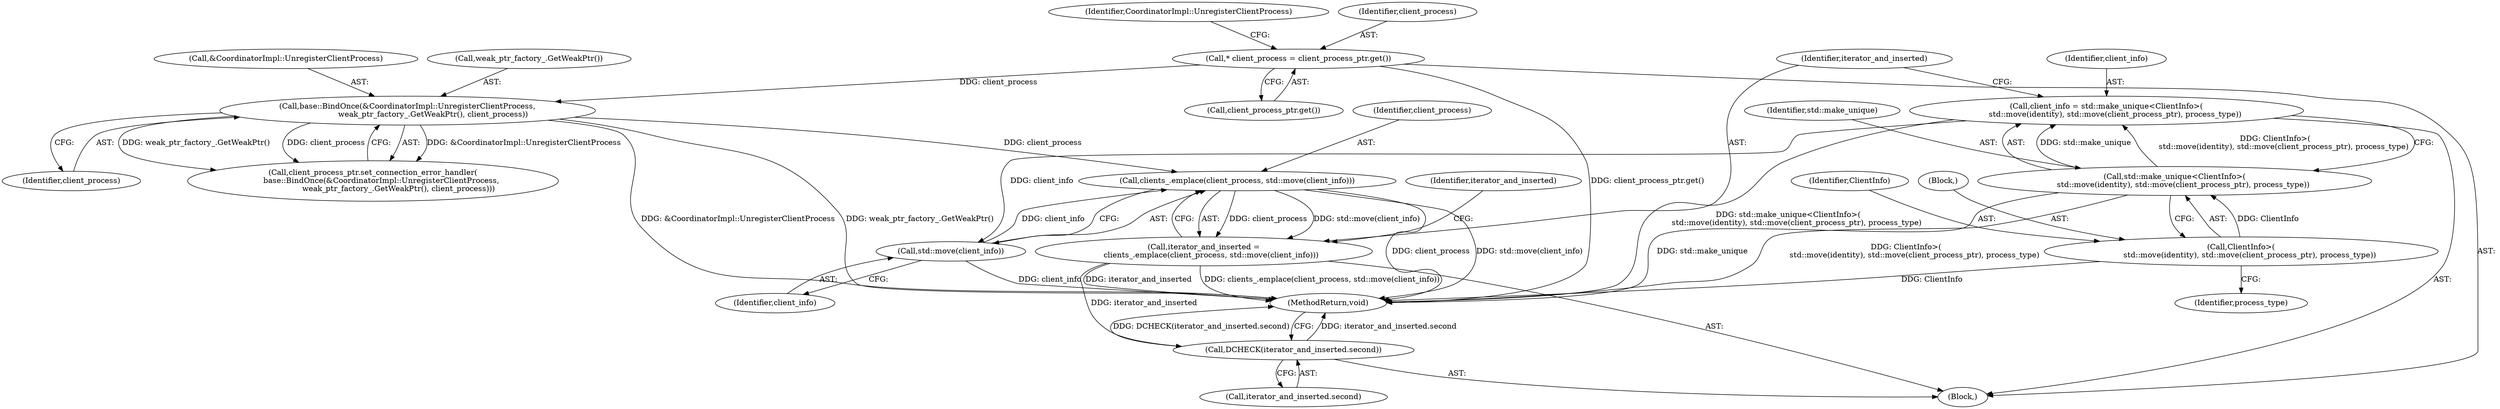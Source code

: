 digraph "0_Chrome_fa76a9f7ef6a028f83f97c181b150ecfd2b13be1_3@pointer" {
"1000137" [label="(Call,clients_.emplace(client_process, std::move(client_info)))"];
"1000111" [label="(Call,base::BindOnce(&CoordinatorImpl::UnregisterClientProcess,\n                     weak_ptr_factory_.GetWeakPtr(), client_process))"];
"1000107" [label="(Call,* client_process = client_process_ptr.get())"];
"1000139" [label="(Call,std::move(client_info))"];
"1000121" [label="(Call,client_info = std::make_unique<ClientInfo>(\n       std::move(identity), std::move(client_process_ptr), process_type))"];
"1000123" [label="(Call,std::make_unique<ClientInfo>(\n       std::move(identity), std::move(client_process_ptr), process_type))"];
"1000125" [label="(Call,ClientInfo>(\n       std::move(identity), std::move(client_process_ptr), process_type))"];
"1000135" [label="(Call,iterator_and_inserted =\n      clients_.emplace(client_process, std::move(client_info)))"];
"1000141" [label="(Call,DCHECK(iterator_and_inserted.second))"];
"1000123" [label="(Call,std::make_unique<ClientInfo>(\n       std::move(identity), std::move(client_process_ptr), process_type))"];
"1000112" [label="(Call,&CoordinatorImpl::UnregisterClientProcess)"];
"1000127" [label="(Block,)"];
"1000107" [label="(Call,* client_process = client_process_ptr.get())"];
"1000136" [label="(Identifier,iterator_and_inserted)"];
"1000121" [label="(Call,client_info = std::make_unique<ClientInfo>(\n       std::move(identity), std::move(client_process_ptr), process_type))"];
"1000114" [label="(Call,weak_ptr_factory_.GetWeakPtr())"];
"1000126" [label="(Identifier,ClientInfo)"];
"1000124" [label="(Identifier,std::make_unique)"];
"1000138" [label="(Identifier,client_process)"];
"1000125" [label="(Call,ClientInfo>(\n       std::move(identity), std::move(client_process_ptr), process_type))"];
"1000109" [label="(Call,client_process_ptr.get())"];
"1000142" [label="(Call,iterator_and_inserted.second)"];
"1000113" [label="(Identifier,CoordinatorImpl::UnregisterClientProcess)"];
"1000110" [label="(Call,client_process_ptr.set_connection_error_handler(\n       base::BindOnce(&CoordinatorImpl::UnregisterClientProcess,\n                     weak_ptr_factory_.GetWeakPtr(), client_process)))"];
"1000137" [label="(Call,clients_.emplace(client_process, std::move(client_info)))"];
"1000115" [label="(Identifier,client_process)"];
"1000133" [label="(Identifier,process_type)"];
"1000140" [label="(Identifier,client_info)"];
"1000111" [label="(Call,base::BindOnce(&CoordinatorImpl::UnregisterClientProcess,\n                     weak_ptr_factory_.GetWeakPtr(), client_process))"];
"1000135" [label="(Call,iterator_and_inserted =\n      clients_.emplace(client_process, std::move(client_info)))"];
"1000108" [label="(Identifier,client_process)"];
"1000141" [label="(Call,DCHECK(iterator_and_inserted.second))"];
"1000143" [label="(Identifier,iterator_and_inserted)"];
"1000139" [label="(Call,std::move(client_info))"];
"1000122" [label="(Identifier,client_info)"];
"1000145" [label="(MethodReturn,void)"];
"1000103" [label="(Block,)"];
"1000137" -> "1000135"  [label="AST: "];
"1000137" -> "1000139"  [label="CFG: "];
"1000138" -> "1000137"  [label="AST: "];
"1000139" -> "1000137"  [label="AST: "];
"1000135" -> "1000137"  [label="CFG: "];
"1000137" -> "1000145"  [label="DDG: std::move(client_info)"];
"1000137" -> "1000145"  [label="DDG: client_process"];
"1000137" -> "1000135"  [label="DDG: client_process"];
"1000137" -> "1000135"  [label="DDG: std::move(client_info)"];
"1000111" -> "1000137"  [label="DDG: client_process"];
"1000139" -> "1000137"  [label="DDG: client_info"];
"1000111" -> "1000110"  [label="AST: "];
"1000111" -> "1000115"  [label="CFG: "];
"1000112" -> "1000111"  [label="AST: "];
"1000114" -> "1000111"  [label="AST: "];
"1000115" -> "1000111"  [label="AST: "];
"1000110" -> "1000111"  [label="CFG: "];
"1000111" -> "1000145"  [label="DDG: weak_ptr_factory_.GetWeakPtr()"];
"1000111" -> "1000145"  [label="DDG: &CoordinatorImpl::UnregisterClientProcess"];
"1000111" -> "1000110"  [label="DDG: &CoordinatorImpl::UnregisterClientProcess"];
"1000111" -> "1000110"  [label="DDG: weak_ptr_factory_.GetWeakPtr()"];
"1000111" -> "1000110"  [label="DDG: client_process"];
"1000107" -> "1000111"  [label="DDG: client_process"];
"1000107" -> "1000103"  [label="AST: "];
"1000107" -> "1000109"  [label="CFG: "];
"1000108" -> "1000107"  [label="AST: "];
"1000109" -> "1000107"  [label="AST: "];
"1000113" -> "1000107"  [label="CFG: "];
"1000107" -> "1000145"  [label="DDG: client_process_ptr.get()"];
"1000139" -> "1000140"  [label="CFG: "];
"1000140" -> "1000139"  [label="AST: "];
"1000139" -> "1000145"  [label="DDG: client_info"];
"1000121" -> "1000139"  [label="DDG: client_info"];
"1000121" -> "1000103"  [label="AST: "];
"1000121" -> "1000123"  [label="CFG: "];
"1000122" -> "1000121"  [label="AST: "];
"1000123" -> "1000121"  [label="AST: "];
"1000136" -> "1000121"  [label="CFG: "];
"1000121" -> "1000145"  [label="DDG: std::make_unique<ClientInfo>(\n       std::move(identity), std::move(client_process_ptr), process_type)"];
"1000123" -> "1000121"  [label="DDG: std::make_unique"];
"1000123" -> "1000121"  [label="DDG: ClientInfo>(\n       std::move(identity), std::move(client_process_ptr), process_type)"];
"1000123" -> "1000125"  [label="CFG: "];
"1000124" -> "1000123"  [label="AST: "];
"1000125" -> "1000123"  [label="AST: "];
"1000123" -> "1000145"  [label="DDG: ClientInfo>(\n       std::move(identity), std::move(client_process_ptr), process_type)"];
"1000123" -> "1000145"  [label="DDG: std::make_unique"];
"1000125" -> "1000123"  [label="DDG: ClientInfo"];
"1000125" -> "1000133"  [label="CFG: "];
"1000126" -> "1000125"  [label="AST: "];
"1000127" -> "1000125"  [label="AST: "];
"1000125" -> "1000145"  [label="DDG: ClientInfo"];
"1000135" -> "1000103"  [label="AST: "];
"1000136" -> "1000135"  [label="AST: "];
"1000143" -> "1000135"  [label="CFG: "];
"1000135" -> "1000145"  [label="DDG: iterator_and_inserted"];
"1000135" -> "1000145"  [label="DDG: clients_.emplace(client_process, std::move(client_info))"];
"1000135" -> "1000141"  [label="DDG: iterator_and_inserted"];
"1000141" -> "1000103"  [label="AST: "];
"1000141" -> "1000142"  [label="CFG: "];
"1000142" -> "1000141"  [label="AST: "];
"1000145" -> "1000141"  [label="CFG: "];
"1000141" -> "1000145"  [label="DDG: iterator_and_inserted.second"];
"1000141" -> "1000145"  [label="DDG: DCHECK(iterator_and_inserted.second)"];
}
